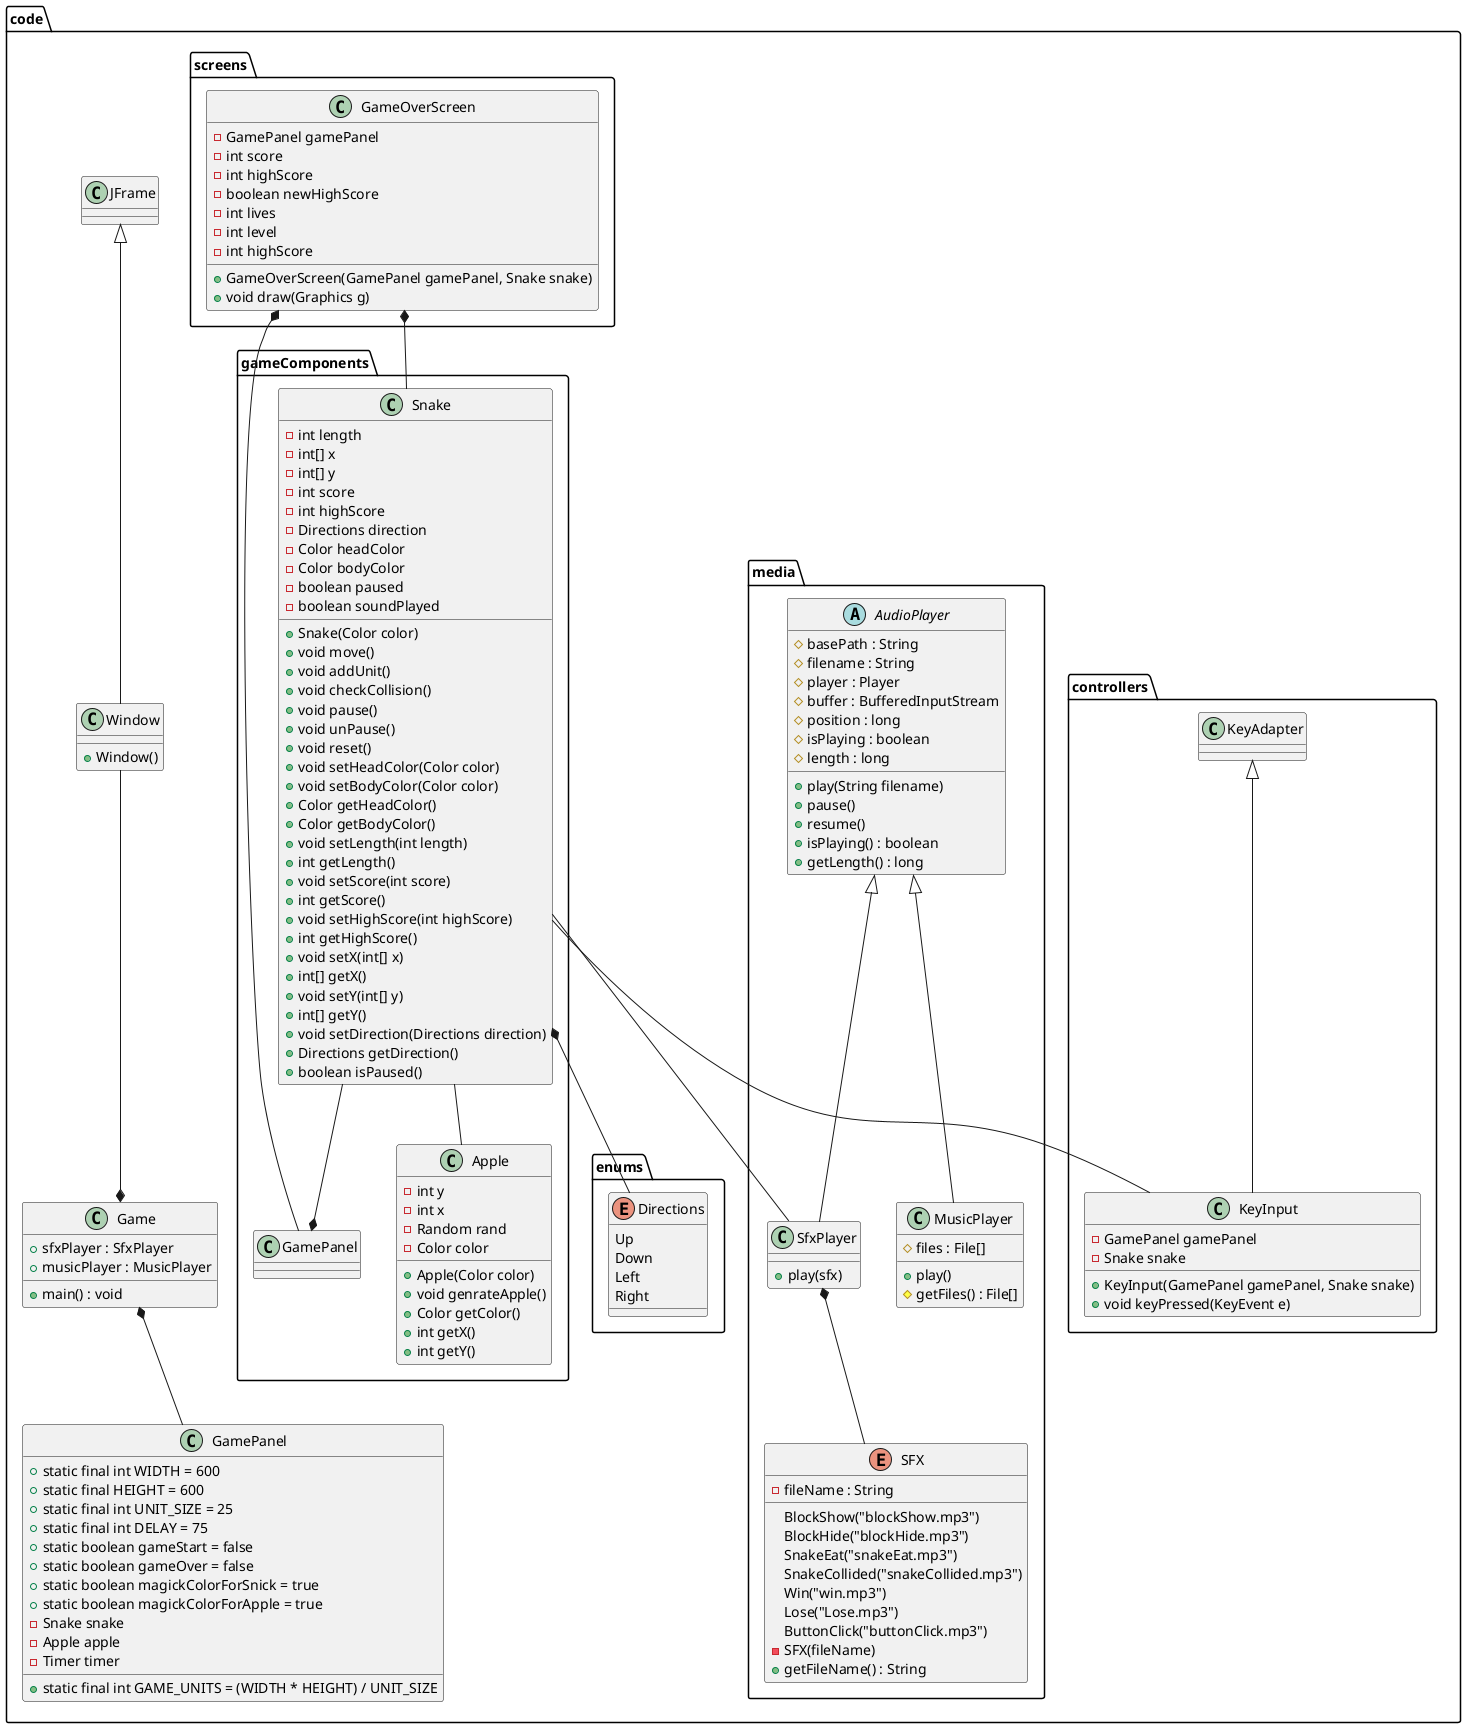 @startuml
'https://plantuml.com/class-diagram

' Main package
package "code" {
    ' media package
    package "media" {
        abstract class AudioPlayer {
            # basePath : String
            # filename : String
            # player : Player
            # buffer : BufferedInputStream
            # position : long
            # isPlaying : boolean
            # length : long
            +play(String filename)
            +pause()
            +resume()
            +isPlaying() : boolean
            +getLength() : long
            }
        class MusicPlayer extends AudioPlayer {
            # files : File[]
            +play()
            # getFiles() : File[]
            }

        enum SFX {
            BlockShow("blockShow.mp3")
            BlockHide("blockHide.mp3")
            SnakeEat("snakeEat.mp3")
            SnakeCollided("snakeCollided.mp3")
            Win("win.mp3")
            Lose("Lose.mp3")
            ButtonClick("buttonClick.mp3")

            - fileName : String
            - SFX(fileName)
            + getFileName() : String
        }

        class SfxPlayer extends AudioPlayer {
            + play(sfx)
        }

        ' Reation between classes in the same package
        SfxPlayer *-- SFX

    }

    ' Controllers package
    package "controllers" {
        class KeyInput extends KeyAdapter {
            - GamePanel gamePanel
            - Snake snake

            + KeyInput(GamePanel gamePanel, Snake snake)
            + void keyPressed(KeyEvent e)
        }
    }

    ' Enums package
    package "enums" {
        enum Directions {
            Up
            Down
            Left
            Right
        }
    }

    ' Game components package
    package "gameComponents" {
        class Apple {
            - int y
            - int x
            - Random rand
            - Color color

            + Apple(Color color)
            + void genrateApple()
            + Color getColor()
            + int getX()
            + int getY()
        }

        class Snake {
            - int length
            - int[] x
            - int[] y
            - int score
            - int highScore
            - Directions direction
            - Color headColor
            - Color bodyColor
            - boolean paused
            - boolean soundPlayed

            + Snake(Color color)
            + void move()
            + void addUnit()
            + void checkCollision()
            + void pause()
            + void unPause()
            + void reset()
            + void setHeadColor(Color color)
            + void setBodyColor(Color color)
            + Color getHeadColor()
            + Color getBodyColor()
            + void setLength(int length)
            + int getLength()
            + void setScore(int score)
            + int getScore()
            + void setHighScore(int highScore)
            + int getHighScore()
            + void setX(int[] x)
            + int[] getX()
            + void setY(int[] y)
            + int[] getY()
            + void setDirection(Directions direction)
            + Directions getDirection()
            + boolean isPaused()
        }

        Snake *-- Directions
        Snake -- Apple
        Snake -- KeyInput
        Snake --* GamePanel
        Snake -- SfxPlayer

    }

    ' Screens package
    package "screens" {
        class GameOverScreen {
            - GamePanel gamePanel
            - int score
            - int highScore
            - boolean newHighScore
            - int lives
            - int level
            - int highScore

            + GameOverScreen(GamePanel gamePanel, Snake snake)
            + void draw(Graphics g)
        }
    }

    GameOverScreen *-- Snake
    GameOverScreen *-- GamePanel



    ' Game panel class
    class GamePanel {
         + static final int WIDTH = 600
         + static final HEIGHT = 600
         + static final int UNIT_SIZE = 25
         + static final int GAME_UNITS = (WIDTH * HEIGHT) / UNIT_SIZE
         + static final int DELAY = 75
         + static boolean gameStart = false
         + static boolean gameOver = false
         + static boolean magickColorForSnick = true
         + static boolean magickColorForApple = true
         - Snake snake
         - Apple apple
         - Timer timer

    }

    class Window extends JFrame {
        + Window()
    }

    class Game {
        + sfxPlayer : SfxPlayer
        + musicPlayer : MusicPlayer

        + main() : void
    }

    Window --* Game
    Game *-- GamePanel

}

@enduml